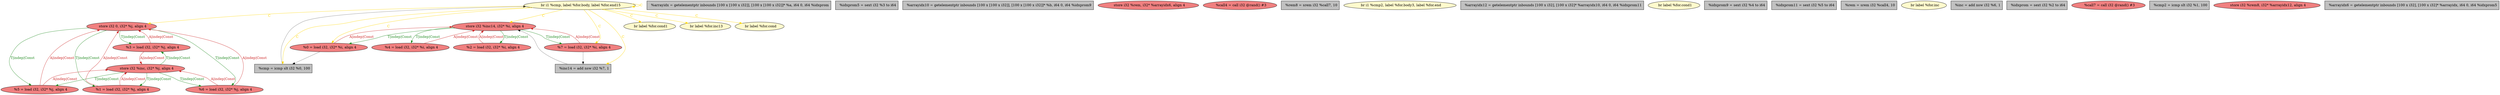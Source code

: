 
digraph G {


node1228 [fillcolor=lightcoral,label="  store i32 0, i32* %j, align 4",shape=ellipse,style=filled ]
node1224 [fillcolor=lemonchiffon,label="  br label %for.cond1",shape=ellipse,style=filled ]
node1223 [fillcolor=grey,label="  %arrayidx = getelementptr inbounds [100 x [100 x i32]], [100 x [100 x i32]]* %a, i64 0, i64 %idxprom",shape=rectangle,style=filled ]
node1225 [fillcolor=lightcoral,label="  %3 = load i32, i32* %j, align 4",shape=ellipse,style=filled ]
node1222 [fillcolor=grey,label="  %idxprom5 = sext i32 %3 to i64",shape=rectangle,style=filled ]
node1217 [fillcolor=lightcoral,label="  %4 = load i32, i32* %i, align 4",shape=ellipse,style=filled ]
node1214 [fillcolor=lightcoral,label="  %5 = load i32, i32* %j, align 4",shape=ellipse,style=filled ]
node1213 [fillcolor=lightcoral,label="  store i32 %inc14, i32* %i, align 4",shape=ellipse,style=filled ]
node1227 [fillcolor=grey,label="  %arrayidx10 = getelementptr inbounds [100 x [100 x i32]], [100 x [100 x i32]]* %b, i64 0, i64 %idxprom9",shape=rectangle,style=filled ]
node1220 [fillcolor=lightcoral,label="  store i32 %rem, i32* %arrayidx6, align 4",shape=ellipse,style=filled ]
node1212 [fillcolor=lightcoral,label="  %0 = load i32, i32* %i, align 4",shape=ellipse,style=filled ]
node1211 [fillcolor=lightcoral,label="  %6 = load i32, i32* %j, align 4",shape=ellipse,style=filled ]
node1197 [fillcolor=lightcoral,label="  %call4 = call i32 @rand() #3",shape=ellipse,style=filled ]
node1199 [fillcolor=grey,label="  %rem8 = srem i32 %call7, 10",shape=rectangle,style=filled ]
node1194 [fillcolor=lightcoral,label="  %2 = load i32, i32* %i, align 4",shape=ellipse,style=filled ]
node1204 [fillcolor=lemonchiffon,label="  br label %for.inc13",shape=ellipse,style=filled ]
node1209 [fillcolor=grey,label="  %cmp = icmp slt i32 %0, 100",shape=rectangle,style=filled ]
node1229 [fillcolor=lemonchiffon,label="  br i1 %cmp2, label %for.body3, label %for.end",shape=ellipse,style=filled ]
node1218 [fillcolor=grey,label="  %arrayidx12 = getelementptr inbounds [100 x i32], [100 x i32]* %arrayidx10, i64 0, i64 %idxprom11",shape=rectangle,style=filled ]
node1198 [fillcolor=lemonchiffon,label="  br label %for.cond",shape=ellipse,style=filled ]
node1201 [fillcolor=lemonchiffon,label="  br i1 %cmp, label %for.body, label %for.end15",shape=ellipse,style=filled ]
node1200 [fillcolor=grey,label="  %inc14 = add nsw i32 %7, 1",shape=rectangle,style=filled ]
node1226 [fillcolor=lightcoral,label="  %1 = load i32, i32* %j, align 4",shape=ellipse,style=filled ]
node1216 [fillcolor=lemonchiffon,label="  br label %for.cond1",shape=ellipse,style=filled ]
node1203 [fillcolor=lightcoral,label="  %7 = load i32, i32* %i, align 4",shape=ellipse,style=filled ]
node1219 [fillcolor=grey,label="  %idxprom9 = sext i32 %4 to i64",shape=rectangle,style=filled ]
node1210 [fillcolor=grey,label="  %idxprom11 = sext i32 %5 to i64",shape=rectangle,style=filled ]
node1196 [fillcolor=grey,label="  %rem = srem i32 %call4, 10",shape=rectangle,style=filled ]
node1205 [fillcolor=lemonchiffon,label="  br label %for.inc",shape=ellipse,style=filled ]
node1202 [fillcolor=grey,label="  %inc = add nsw i32 %6, 1",shape=rectangle,style=filled ]
node1207 [fillcolor=grey,label="  %idxprom = sext i32 %2 to i64",shape=rectangle,style=filled ]
node1221 [fillcolor=lightcoral,label="  store i32 %inc, i32* %j, align 4",shape=ellipse,style=filled ]
node1195 [fillcolor=lightcoral,label="  %call7 = call i32 @rand() #3",shape=ellipse,style=filled ]
node1206 [fillcolor=grey,label="  %cmp2 = icmp slt i32 %1, 100",shape=rectangle,style=filled ]
node1215 [fillcolor=lightcoral,label="  store i32 %rem8, i32* %arrayidx12, align 4",shape=ellipse,style=filled ]
node1208 [fillcolor=grey,label="  %arrayidx6 = getelementptr inbounds [100 x i32], [100 x i32]* %arrayidx, i64 0, i64 %idxprom5",shape=rectangle,style=filled ]

node1201->node1212 [style=solid,color=gold,label="C",penwidth=1.0,fontcolor=gold ]
node1201->node1224 [style=solid,color=gold,label="C",penwidth=1.0,fontcolor=gold ]
node1228->node1214 [style=solid,color=forestgreen,label="T|indep|Const",penwidth=1.0,fontcolor=forestgreen ]
node1212->node1213 [style=solid,color=firebrick3,label="A|indep|Const",penwidth=1.0,fontcolor=firebrick3 ]
node1228->node1211 [style=solid,color=forestgreen,label="T|indep|Const",penwidth=1.0,fontcolor=forestgreen ]
node1226->node1221 [style=solid,color=firebrick3,label="A|indep|Const",penwidth=1.0,fontcolor=firebrick3 ]
node1212->node1209 [style=solid,color=black,label="",penwidth=0.5,fontcolor=black ]
node1194->node1213 [style=solid,color=firebrick3,label="A|indep|Const",penwidth=1.0,fontcolor=firebrick3 ]
node1201->node1203 [style=solid,color=gold,label="C",penwidth=1.0,fontcolor=gold ]
node1213->node1194 [style=solid,color=forestgreen,label="T|indep|Const",penwidth=1.0,fontcolor=forestgreen ]
node1225->node1228 [style=solid,color=firebrick3,label="A|indep|Const",penwidth=1.0,fontcolor=firebrick3 ]
node1213->node1212 [style=solid,color=forestgreen,label="T|indep|Const",penwidth=1.0,fontcolor=forestgreen ]
node1200->node1213 [style=solid,color=black,label="",penwidth=0.5,fontcolor=black ]
node1221->node1226 [style=solid,color=forestgreen,label="T|indep|Const",penwidth=1.0,fontcolor=forestgreen ]
node1203->node1200 [style=solid,color=black,label="",penwidth=0.5,fontcolor=black ]
node1201->node1201 [style=solid,color=gold,label="C",penwidth=1.0,fontcolor=gold ]
node1221->node1225 [style=solid,color=forestgreen,label="T|indep|Const",penwidth=1.0,fontcolor=forestgreen ]
node1226->node1228 [style=solid,color=firebrick3,label="A|indep|Const",penwidth=1.0,fontcolor=firebrick3 ]
node1225->node1221 [style=solid,color=firebrick3,label="A|indep|Const",penwidth=1.0,fontcolor=firebrick3 ]
node1228->node1225 [style=solid,color=forestgreen,label="T|indep|Const",penwidth=1.0,fontcolor=forestgreen ]
node1201->node1198 [style=solid,color=gold,label="C",penwidth=1.0,fontcolor=gold ]
node1201->node1209 [style=solid,color=gold,label="C",penwidth=1.0,fontcolor=gold ]
node1211->node1221 [style=solid,color=firebrick3,label="A|indep|Const",penwidth=1.0,fontcolor=firebrick3 ]
node1221->node1211 [style=solid,color=forestgreen,label="T|indep|Const",penwidth=1.0,fontcolor=forestgreen ]
node1201->node1200 [style=solid,color=gold,label="C",penwidth=1.0,fontcolor=gold ]
node1214->node1228 [style=solid,color=firebrick3,label="A|indep|Const",penwidth=1.0,fontcolor=firebrick3 ]
node1228->node1226 [style=solid,color=forestgreen,label="T|indep|Const",penwidth=1.0,fontcolor=forestgreen ]
node1217->node1213 [style=solid,color=firebrick3,label="A|indep|Const",penwidth=1.0,fontcolor=firebrick3 ]
node1209->node1201 [style=solid,color=black,label="",penwidth=0.5,fontcolor=black ]
node1201->node1204 [style=solid,color=gold,label="C",penwidth=1.0,fontcolor=gold ]
node1201->node1213 [style=solid,color=gold,label="C",penwidth=1.0,fontcolor=gold ]
node1201->node1228 [style=solid,color=gold,label="C",penwidth=1.0,fontcolor=gold ]
node1211->node1228 [style=solid,color=firebrick3,label="A|indep|Const",penwidth=1.0,fontcolor=firebrick3 ]
node1213->node1217 [style=solid,color=forestgreen,label="T|indep|Const",penwidth=1.0,fontcolor=forestgreen ]
node1213->node1203 [style=solid,color=forestgreen,label="T|indep|Const",penwidth=1.0,fontcolor=forestgreen ]
node1221->node1214 [style=solid,color=forestgreen,label="T|indep|Const",penwidth=1.0,fontcolor=forestgreen ]
node1203->node1213 [style=solid,color=firebrick3,label="A|indep|Const",penwidth=1.0,fontcolor=firebrick3 ]
node1214->node1221 [style=solid,color=firebrick3,label="A|indep|Const",penwidth=1.0,fontcolor=firebrick3 ]


}
